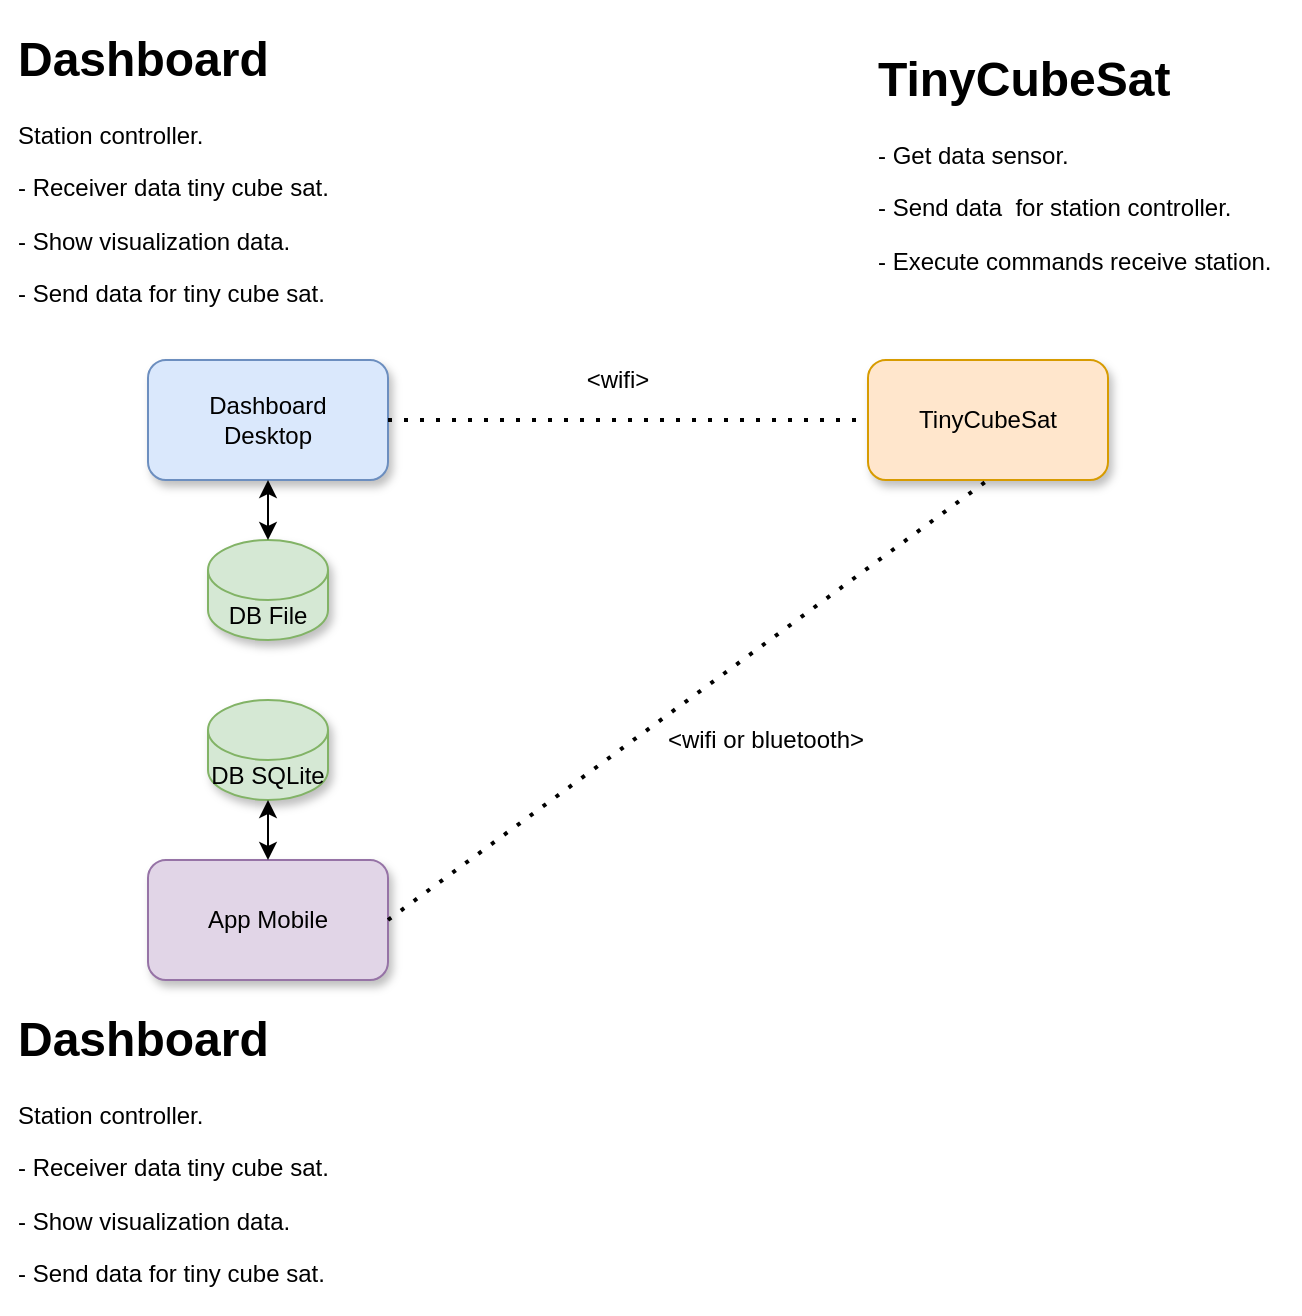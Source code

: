<mxfile version="14.9.8" type="google"><diagram id="Z8pGV4wrxKoXeBNn6ado" name="Page-1"><mxGraphModel dx="1240" dy="706" grid="1" gridSize="10" guides="1" tooltips="1" connect="1" arrows="1" fold="1" page="1" pageScale="1" pageWidth="827" pageHeight="1169" math="0" shadow="0"><root><mxCell id="0"/><mxCell id="1" parent="0"/><mxCell id="-9413F0W8nYnbkqWMQGr-1" value="Dashboard&lt;br&gt;Desktop" style="rounded=1;whiteSpace=wrap;html=1;shadow=1;fillColor=#dae8fc;strokeColor=#6c8ebf;" vertex="1" parent="1"><mxGeometry x="160" y="200" width="120" height="60" as="geometry"/></mxCell><mxCell id="-9413F0W8nYnbkqWMQGr-2" value="TinyCubeSat" style="rounded=1;whiteSpace=wrap;html=1;shadow=1;fillColor=#ffe6cc;strokeColor=#d79b00;" vertex="1" parent="1"><mxGeometry x="520" y="200" width="120" height="60" as="geometry"/></mxCell><mxCell id="-9413F0W8nYnbkqWMQGr-4" value="DB File" style="shape=cylinder3;whiteSpace=wrap;html=1;boundedLbl=1;backgroundOutline=1;size=15;fillColor=#d5e8d4;strokeColor=#82b366;shadow=1;" vertex="1" parent="1"><mxGeometry x="190" y="290" width="60" height="50" as="geometry"/></mxCell><mxCell id="-9413F0W8nYnbkqWMQGr-6" value="" style="endArrow=none;dashed=1;html=1;dashPattern=1 3;strokeWidth=2;exitX=1;exitY=0.5;exitDx=0;exitDy=0;entryX=0;entryY=0.5;entryDx=0;entryDy=0;" edge="1" parent="1" source="-9413F0W8nYnbkqWMQGr-1" target="-9413F0W8nYnbkqWMQGr-2"><mxGeometry width="50" height="50" relative="1" as="geometry"><mxPoint x="490" y="280" as="sourcePoint"/><mxPoint x="380" y="120" as="targetPoint"/></mxGeometry></mxCell><mxCell id="-9413F0W8nYnbkqWMQGr-9" value="" style="endArrow=classic;startArrow=classic;html=1;entryX=0.5;entryY=1;entryDx=0;entryDy=0;exitX=0.5;exitY=0;exitDx=0;exitDy=0;exitPerimeter=0;" edge="1" parent="1" source="-9413F0W8nYnbkqWMQGr-4" target="-9413F0W8nYnbkqWMQGr-1"><mxGeometry width="50" height="50" relative="1" as="geometry"><mxPoint x="110" y="340" as="sourcePoint"/><mxPoint x="160" y="290" as="targetPoint"/></mxGeometry></mxCell><mxCell id="-9413F0W8nYnbkqWMQGr-10" value="&lt;h1&gt;Dashboard&lt;/h1&gt;&lt;p&gt;Station controller.&lt;/p&gt;&lt;p&gt;- Receiver data tiny cube sat.&lt;/p&gt;&lt;p&gt;- Show visualization data.&lt;/p&gt;&lt;p&gt;- Send data for tiny cube sat.&lt;/p&gt;" style="text;html=1;strokeColor=none;fillColor=none;spacing=5;spacingTop=-20;whiteSpace=wrap;overflow=hidden;rounded=0;shadow=1;" vertex="1" parent="1"><mxGeometry x="90" y="30" width="190" height="150" as="geometry"/></mxCell><mxCell id="-9413F0W8nYnbkqWMQGr-11" value="&lt;h1&gt;TinyCubeSat&lt;/h1&gt;&lt;p&gt;- Get data sensor.&lt;/p&gt;&lt;p&gt;- Send data&amp;nbsp; for station controller.&lt;/p&gt;&lt;p&gt;- Execute commands receive station.&lt;/p&gt;" style="text;html=1;strokeColor=none;fillColor=none;spacing=5;spacingTop=-20;whiteSpace=wrap;overflow=hidden;rounded=0;shadow=1;" vertex="1" parent="1"><mxGeometry x="520" y="40" width="210" height="120" as="geometry"/></mxCell><mxCell id="-9413F0W8nYnbkqWMQGr-12" value="App Mobile" style="rounded=1;whiteSpace=wrap;html=1;shadow=1;fillColor=#e1d5e7;strokeColor=#9673a6;" vertex="1" parent="1"><mxGeometry x="160" y="450" width="120" height="60" as="geometry"/></mxCell><mxCell id="-9413F0W8nYnbkqWMQGr-13" value="&lt;h1&gt;Dashboard&lt;/h1&gt;&lt;p&gt;Station controller.&lt;/p&gt;&lt;p&gt;- Receiver data tiny cube sat.&lt;/p&gt;&lt;p&gt;- Show visualization data.&lt;/p&gt;&lt;p&gt;- Send data for tiny cube sat.&lt;/p&gt;" style="text;html=1;strokeColor=none;fillColor=none;spacing=5;spacingTop=-20;whiteSpace=wrap;overflow=hidden;rounded=0;shadow=1;" vertex="1" parent="1"><mxGeometry x="90" y="520" width="190" height="150" as="geometry"/></mxCell><mxCell id="-9413F0W8nYnbkqWMQGr-14" value="&amp;lt;wifi&amp;gt;" style="text;html=1;strokeColor=none;fillColor=none;align=center;verticalAlign=middle;whiteSpace=wrap;rounded=0;shadow=1;" vertex="1" parent="1"><mxGeometry x="340" y="200" width="110" height="20" as="geometry"/></mxCell><mxCell id="-9413F0W8nYnbkqWMQGr-15" value="DB SQLite" style="shape=cylinder3;whiteSpace=wrap;html=1;boundedLbl=1;backgroundOutline=1;size=15;fillColor=#d5e8d4;strokeColor=#82b366;shadow=1;" vertex="1" parent="1"><mxGeometry x="190" y="370" width="60" height="50" as="geometry"/></mxCell><mxCell id="-9413F0W8nYnbkqWMQGr-16" value="" style="endArrow=classic;startArrow=classic;html=1;entryX=0.5;entryY=1;entryDx=0;entryDy=0;entryPerimeter=0;" edge="1" parent="1" target="-9413F0W8nYnbkqWMQGr-15"><mxGeometry width="50" height="50" relative="1" as="geometry"><mxPoint x="220" y="450" as="sourcePoint"/><mxPoint x="420" y="310" as="targetPoint"/></mxGeometry></mxCell><mxCell id="-9413F0W8nYnbkqWMQGr-17" value="" style="endArrow=none;dashed=1;html=1;dashPattern=1 3;strokeWidth=2;exitX=1;exitY=0.5;exitDx=0;exitDy=0;entryX=0.5;entryY=1;entryDx=0;entryDy=0;" edge="1" parent="1" source="-9413F0W8nYnbkqWMQGr-12" target="-9413F0W8nYnbkqWMQGr-2"><mxGeometry width="50" height="50" relative="1" as="geometry"><mxPoint x="290" y="240" as="sourcePoint"/><mxPoint x="530" y="240" as="targetPoint"/></mxGeometry></mxCell><mxCell id="-9413F0W8nYnbkqWMQGr-18" value="&amp;lt;wifi or bluetooth&amp;gt;" style="text;html=1;strokeColor=none;fillColor=none;align=center;verticalAlign=middle;whiteSpace=wrap;rounded=0;shadow=1;" vertex="1" parent="1"><mxGeometry x="414" y="380" width="110" height="20" as="geometry"/></mxCell></root></mxGraphModel></diagram></mxfile>